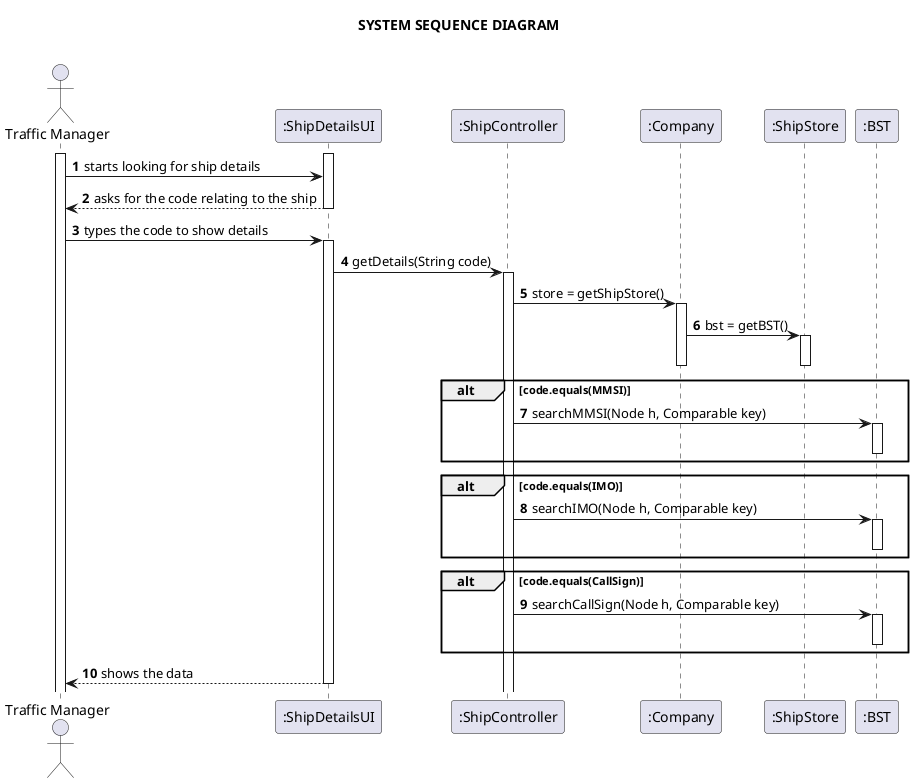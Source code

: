@startuml
'https://plantuml.com/sequence-diagram

title <b>SYSTEM SEQUENCE DIAGRAM\n
autonumber
'hide footbox
actor "Traffic Manager" as MAN

participant ":ShipDetailsUI" as UI
participant ":ShipController" as Controller
participant ":Company" as Company
participant ":ShipStore" as Store
participant ":BST" as BST

activate MAN
activate UI

MAN -> UI : starts looking for ship details
UI --> MAN : asks for the code relating to the ship
deactivate UI
MAN -> UI : types the code to show details
activate UI
UI -> Controller : getDetails(String code)
activate Controller
Controller -> Company : store = getShipStore()
activate Company
Company -> Store : bst = getBST()
activate Store
deactivate Store
deactivate Company
alt code.equals(MMSI)
Controller -> BST : searchMMSI(Node h, Comparable key)
activate BST
deactivate BST
end
alt code.equals(IMO)
Controller -> BST : searchIMO(Node h, Comparable key)
activate BST
deactivate BST
end
alt code.equals(CallSign)
Controller -> BST : searchCallSign(Node h, Comparable key)
activate BST
deactivate BST
end





UI --> MAN : shows the data
deactivate UI

@enduml